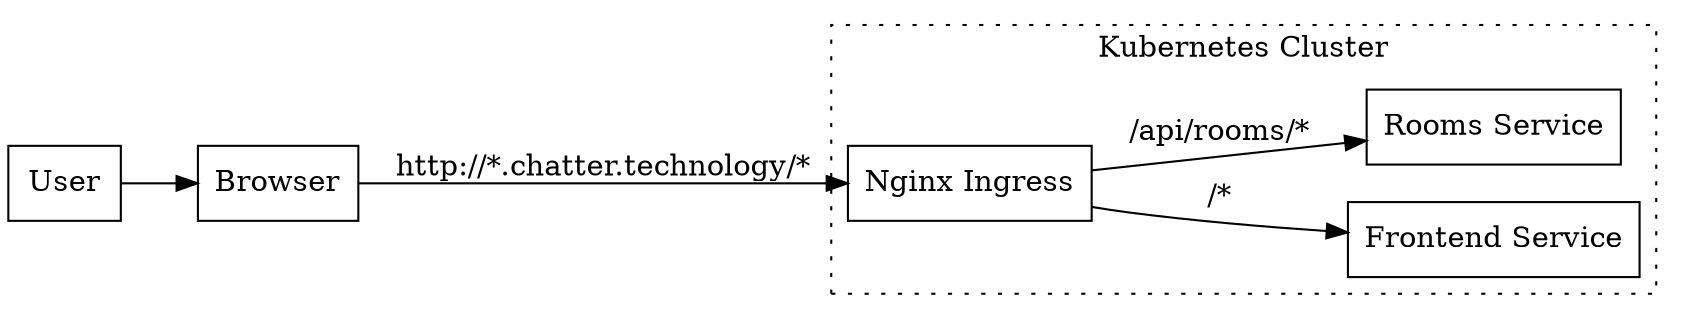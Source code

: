 digraph Architecture {
    node [shape=rectangle]
    rankdir = LR

    "User";
    "Browser";

    "User" -> "Browser";
    "Browser" -> "Nginx Ingress" [label="http://*.chatter.technology/*"];

    subgraph cluster_k8s {
        label = "Kubernetes Cluster";
        style = "dotted";

        "Nginx Ingress";
        "Frontend Service";
        "Rooms Service";

        "Nginx Ingress" -> "Frontend Service" [label="/*"];
        "Nginx Ingress" -> "Rooms Service" [label="/api/rooms/*"];
    }
}
